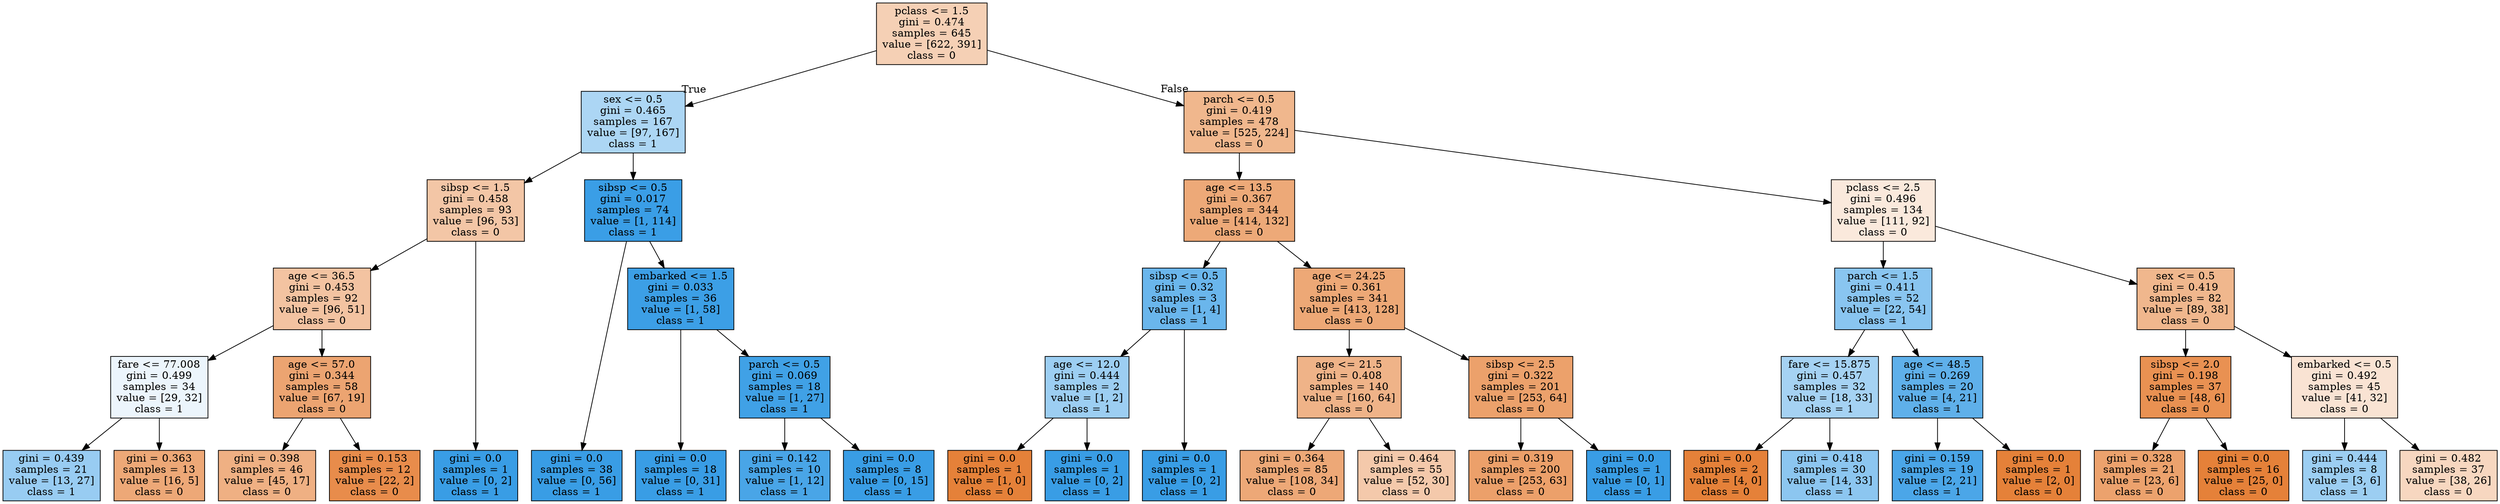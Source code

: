 digraph Tree {
node [shape=box, style="filled", color="black"] ;
graph [ranksep=equally, splines=polyline] ;
0 [label="pclass <= 1.5\ngini = 0.474\nsamples = 645\nvalue = [622, 391]\nclass = 0", fillcolor="#e581395f"] ;
1 [label="sex <= 0.5\ngini = 0.465\nsamples = 167\nvalue = [97, 167]\nclass = 1", fillcolor="#399de56b"] ;
0 -> 1 [labeldistance=2.5, labelangle=45, headlabel="True"] ;
2 [label="sibsp <= 1.5\ngini = 0.458\nsamples = 93\nvalue = [96, 53]\nclass = 0", fillcolor="#e5813972"] ;
1 -> 2 ;
3 [label="age <= 36.5\ngini = 0.453\nsamples = 92\nvalue = [96, 51]\nclass = 0", fillcolor="#e5813978"] ;
2 -> 3 ;
4 [label="fare <= 77.008\ngini = 0.499\nsamples = 34\nvalue = [29, 32]\nclass = 1", fillcolor="#399de518"] ;
3 -> 4 ;
5 [label="gini = 0.439\nsamples = 21\nvalue = [13, 27]\nclass = 1", fillcolor="#399de584"] ;
4 -> 5 ;
6 [label="gini = 0.363\nsamples = 13\nvalue = [16, 5]\nclass = 0", fillcolor="#e58139af"] ;
4 -> 6 ;
7 [label="age <= 57.0\ngini = 0.344\nsamples = 58\nvalue = [67, 19]\nclass = 0", fillcolor="#e58139b7"] ;
3 -> 7 ;
8 [label="gini = 0.398\nsamples = 46\nvalue = [45, 17]\nclass = 0", fillcolor="#e581399f"] ;
7 -> 8 ;
9 [label="gini = 0.153\nsamples = 12\nvalue = [22, 2]\nclass = 0", fillcolor="#e58139e8"] ;
7 -> 9 ;
10 [label="gini = 0.0\nsamples = 1\nvalue = [0, 2]\nclass = 1", fillcolor="#399de5ff"] ;
2 -> 10 ;
11 [label="sibsp <= 0.5\ngini = 0.017\nsamples = 74\nvalue = [1, 114]\nclass = 1", fillcolor="#399de5fd"] ;
1 -> 11 ;
12 [label="gini = 0.0\nsamples = 38\nvalue = [0, 56]\nclass = 1", fillcolor="#399de5ff"] ;
11 -> 12 ;
13 [label="embarked <= 1.5\ngini = 0.033\nsamples = 36\nvalue = [1, 58]\nclass = 1", fillcolor="#399de5fb"] ;
11 -> 13 ;
14 [label="gini = 0.0\nsamples = 18\nvalue = [0, 31]\nclass = 1", fillcolor="#399de5ff"] ;
13 -> 14 ;
15 [label="parch <= 0.5\ngini = 0.069\nsamples = 18\nvalue = [1, 27]\nclass = 1", fillcolor="#399de5f6"] ;
13 -> 15 ;
16 [label="gini = 0.142\nsamples = 10\nvalue = [1, 12]\nclass = 1", fillcolor="#399de5ea"] ;
15 -> 16 ;
17 [label="gini = 0.0\nsamples = 8\nvalue = [0, 15]\nclass = 1", fillcolor="#399de5ff"] ;
15 -> 17 ;
18 [label="parch <= 0.5\ngini = 0.419\nsamples = 478\nvalue = [525, 224]\nclass = 0", fillcolor="#e5813992"] ;
0 -> 18 [labeldistance=2.5, labelangle=-45, headlabel="False"] ;
19 [label="age <= 13.5\ngini = 0.367\nsamples = 344\nvalue = [414, 132]\nclass = 0", fillcolor="#e58139ae"] ;
18 -> 19 ;
20 [label="sibsp <= 0.5\ngini = 0.32\nsamples = 3\nvalue = [1, 4]\nclass = 1", fillcolor="#399de5bf"] ;
19 -> 20 ;
21 [label="age <= 12.0\ngini = 0.444\nsamples = 2\nvalue = [1, 2]\nclass = 1", fillcolor="#399de57f"] ;
20 -> 21 ;
22 [label="gini = 0.0\nsamples = 1\nvalue = [1, 0]\nclass = 0", fillcolor="#e58139ff"] ;
21 -> 22 ;
23 [label="gini = 0.0\nsamples = 1\nvalue = [0, 2]\nclass = 1", fillcolor="#399de5ff"] ;
21 -> 23 ;
24 [label="gini = 0.0\nsamples = 1\nvalue = [0, 2]\nclass = 1", fillcolor="#399de5ff"] ;
20 -> 24 ;
25 [label="age <= 24.25\ngini = 0.361\nsamples = 341\nvalue = [413, 128]\nclass = 0", fillcolor="#e58139b0"] ;
19 -> 25 ;
26 [label="age <= 21.5\ngini = 0.408\nsamples = 140\nvalue = [160, 64]\nclass = 0", fillcolor="#e5813999"] ;
25 -> 26 ;
27 [label="gini = 0.364\nsamples = 85\nvalue = [108, 34]\nclass = 0", fillcolor="#e58139af"] ;
26 -> 27 ;
28 [label="gini = 0.464\nsamples = 55\nvalue = [52, 30]\nclass = 0", fillcolor="#e581396c"] ;
26 -> 28 ;
29 [label="sibsp <= 2.5\ngini = 0.322\nsamples = 201\nvalue = [253, 64]\nclass = 0", fillcolor="#e58139be"] ;
25 -> 29 ;
30 [label="gini = 0.319\nsamples = 200\nvalue = [253, 63]\nclass = 0", fillcolor="#e58139c0"] ;
29 -> 30 ;
31 [label="gini = 0.0\nsamples = 1\nvalue = [0, 1]\nclass = 1", fillcolor="#399de5ff"] ;
29 -> 31 ;
32 [label="pclass <= 2.5\ngini = 0.496\nsamples = 134\nvalue = [111, 92]\nclass = 0", fillcolor="#e581392c"] ;
18 -> 32 ;
33 [label="parch <= 1.5\ngini = 0.411\nsamples = 52\nvalue = [22, 54]\nclass = 1", fillcolor="#399de597"] ;
32 -> 33 ;
34 [label="fare <= 15.875\ngini = 0.457\nsamples = 32\nvalue = [18, 33]\nclass = 1", fillcolor="#399de574"] ;
33 -> 34 ;
35 [label="gini = 0.0\nsamples = 2\nvalue = [4, 0]\nclass = 0", fillcolor="#e58139ff"] ;
34 -> 35 ;
36 [label="gini = 0.418\nsamples = 30\nvalue = [14, 33]\nclass = 1", fillcolor="#399de593"] ;
34 -> 36 ;
37 [label="age <= 48.5\ngini = 0.269\nsamples = 20\nvalue = [4, 21]\nclass = 1", fillcolor="#399de5ce"] ;
33 -> 37 ;
38 [label="gini = 0.159\nsamples = 19\nvalue = [2, 21]\nclass = 1", fillcolor="#399de5e7"] ;
37 -> 38 ;
39 [label="gini = 0.0\nsamples = 1\nvalue = [2, 0]\nclass = 0", fillcolor="#e58139ff"] ;
37 -> 39 ;
40 [label="sex <= 0.5\ngini = 0.419\nsamples = 82\nvalue = [89, 38]\nclass = 0", fillcolor="#e5813992"] ;
32 -> 40 ;
41 [label="sibsp <= 2.0\ngini = 0.198\nsamples = 37\nvalue = [48, 6]\nclass = 0", fillcolor="#e58139df"] ;
40 -> 41 ;
42 [label="gini = 0.328\nsamples = 21\nvalue = [23, 6]\nclass = 0", fillcolor="#e58139bc"] ;
41 -> 42 ;
43 [label="gini = 0.0\nsamples = 16\nvalue = [25, 0]\nclass = 0", fillcolor="#e58139ff"] ;
41 -> 43 ;
44 [label="embarked <= 0.5\ngini = 0.492\nsamples = 45\nvalue = [41, 32]\nclass = 0", fillcolor="#e5813938"] ;
40 -> 44 ;
45 [label="gini = 0.444\nsamples = 8\nvalue = [3, 6]\nclass = 1", fillcolor="#399de57f"] ;
44 -> 45 ;
46 [label="gini = 0.482\nsamples = 37\nvalue = [38, 26]\nclass = 0", fillcolor="#e5813951"] ;
44 -> 46 ;
{rank=same ; 0} ;
{rank=same ; 1; 18} ;
{rank=same ; 2; 11; 19; 32} ;
{rank=same ; 3; 13; 20; 25; 33; 40} ;
{rank=same ; 4; 7; 15; 21; 26; 29; 34; 37; 41; 44} ;
{rank=same ; 5; 6; 8; 9; 10; 12; 14; 16; 17; 22; 23; 24; 27; 28; 30; 31; 35; 36; 38; 39; 42; 43; 45; 46} ;
}
